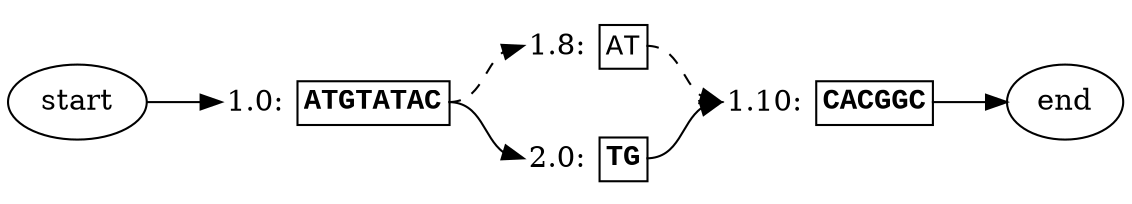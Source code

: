 strict digraph "" {
	graph [bb="0,0,497.75,90",
		overlap=scale,
		rankdir=LR,
		splines=true
	];
	node [label="\N"];
	1.0	[height=0.5,
		highlight=True,
		label=<<TABLE BORDER='0' CELLBORDER='1' CELLSPACING='0'><TR><TD BORDER='0' PORT='caption'>1.0: </TD><TD><FONT FACE='Courier New'><B>ATGTATAC</B></FONT></TD></TR></TABLE>>,
		margin=0,
		pos="140.38,45",
		sequence=ATGTATAC,
		shape=none,
		width=1.3993];
	1.8	[height=0.5,
		label=<<TABLE BORDER='0' CELLBORDER='1' CELLSPACING='0'><TR><TD BORDER='0' PORT='caption'>1.8: </TD><TD><FONT FACE='Courier New'>AT</FONT></TD></TR></TABLE>>,
		margin=0,
		pos="253.75,72",
		sequence=AT,
		shape=none,
		width=0.75];
	1.0:e -> 1.8:w	[pos="e,226.75,72 190.75,45 206.06,45 207.31,60.827 216.02,68.246",
		style=dashed];
	2.0	[height=0.5,
		highlight=True,
		label=<<TABLE BORDER='0' CELLBORDER='1' CELLSPACING='0'><TR><TD BORDER='0' PORT='caption'>2.0: </TD><TD><FONT FACE='Courier New'><B>TG</B></FONT></TD></TR></TABLE>>,
		margin=0,
		pos="253.75,18",
		sequence=TG,
		shape=none,
		width=0.75];
	1.0:e -> 2.0:w	[pos="e,226.75,18 190.75,45 206.06,45 207.31,29.173 216.02,21.754"];
	1.10	[height=0.5,
		highlight=True,
		label=<<TABLE BORDER='0' CELLBORDER='1' CELLSPACING='0'><TR><TD BORDER='0' PORT='caption'>1.10: </TD><TD><FONT FACE='Courier New'><B>CACGGC</B></FONT></TD></TR></TABLE>>,
		margin=0,
		pos="362.25,45",
		sequence=CACGGC,
		shape=none,
		width=1.2639];
	1.8:e -> 1.10:w	[pos="e,316.75,45 280.75,72 296.06,72 297.31,56.173 306.02,48.754",
		style=dashed];
	2.0:e -> 1.10:w	[pos="e,316.75,45 280.75,18 296.06,18 297.31,33.827 306.02,41.246"];
	start	[height=0.5,
		pos="27,45",
		width=0.75];
	start:e -> 1.0:w	[pos="e,90,45 54,45 65.375,45 70.685,45 78.553,45"];
	end	[height=0.5,
		pos="470.75,45",
		width=0.75];
	1.10:e -> end:w	[pos="e,443.75,45 407.75,45 419.12,45 424.43,45 432.3,45"];
}
